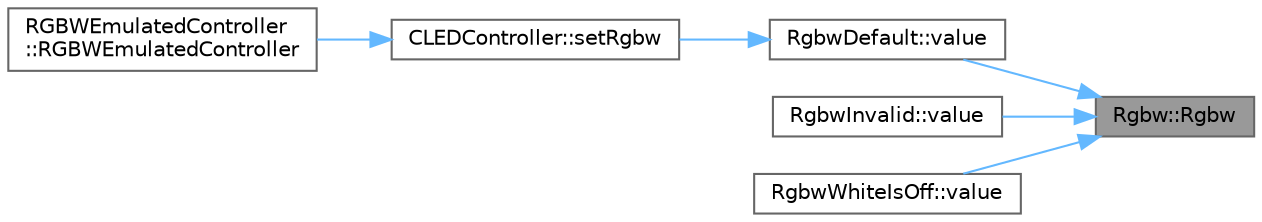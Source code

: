 digraph "Rgbw::Rgbw"
{
 // LATEX_PDF_SIZE
  bgcolor="transparent";
  edge [fontname=Helvetica,fontsize=10,labelfontname=Helvetica,labelfontsize=10];
  node [fontname=Helvetica,fontsize=10,shape=box,height=0.2,width=0.4];
  rankdir="RL";
  Node1 [id="Node000001",label="Rgbw::Rgbw",height=0.2,width=0.4,color="gray40", fillcolor="grey60", style="filled", fontcolor="black",tooltip=" "];
  Node1 -> Node2 [id="edge1_Node000001_Node000002",dir="back",color="steelblue1",style="solid",tooltip=" "];
  Node2 [id="Node000002",label="RgbwDefault::value",height=0.2,width=0.4,color="grey40", fillcolor="white", style="filled",URL="$d5/d8d/struct_rgbw_default_a3320052ace2827713b345cc69df2cbe0.html#a3320052ace2827713b345cc69df2cbe0",tooltip=" "];
  Node2 -> Node3 [id="edge2_Node000002_Node000003",dir="back",color="steelblue1",style="solid",tooltip=" "];
  Node3 [id="Node000003",label="CLEDController::setRgbw",height=0.2,width=0.4,color="grey40", fillcolor="white", style="filled",URL="$d6/d2c/class_c_l_e_d_controller_ac1f024ba880d94121fd39d5fea0ff70a.html#ac1f024ba880d94121fd39d5fea0ff70a",tooltip=" "];
  Node3 -> Node4 [id="edge3_Node000003_Node000004",dir="back",color="steelblue1",style="solid",tooltip=" "];
  Node4 [id="Node000004",label="RGBWEmulatedController\l::RGBWEmulatedController",height=0.2,width=0.4,color="grey40", fillcolor="white", style="filled",URL="$d5/d83/class_r_g_b_w_emulated_controller_ad119f2555688176da39dc9f8e18479c0.html#ad119f2555688176da39dc9f8e18479c0",tooltip=" "];
  Node1 -> Node5 [id="edge4_Node000001_Node000005",dir="back",color="steelblue1",style="solid",tooltip=" "];
  Node5 [id="Node000005",label="RgbwInvalid::value",height=0.2,width=0.4,color="grey40", fillcolor="white", style="filled",URL="$d3/dbb/struct_rgbw_invalid_ad6d0a9d5a37ed924ad856d1340170978.html#ad6d0a9d5a37ed924ad856d1340170978",tooltip=" "];
  Node1 -> Node6 [id="edge5_Node000001_Node000006",dir="back",color="steelblue1",style="solid",tooltip=" "];
  Node6 [id="Node000006",label="RgbwWhiteIsOff::value",height=0.2,width=0.4,color="grey40", fillcolor="white", style="filled",URL="$da/db9/struct_rgbw_white_is_off_af7e680f5b0e6e685696d73d9800bc69b.html#af7e680f5b0e6e685696d73d9800bc69b",tooltip=" "];
}
